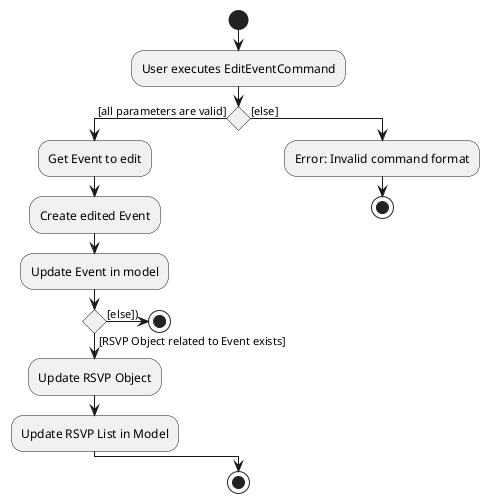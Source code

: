 @startuml
'https://plantuml.com/activity-diagram-beta

start
:User executes EditEventCommand;
if () then ([all parameters are valid])
  :Get Event to edit;
  :Create edited Event;
  :Update Event in model;
  if () then ([RSVP Object related to Event exists])
    :Update RSVP Object;
    :Update RSVP List in Model;
  else ([else]))
  stop
  endif
else ([else])
  :Error: Invalid command format;
  stop
endif

stop

@enduml
